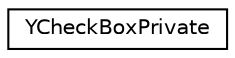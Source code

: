 digraph "Graphical Class Hierarchy"
{
 // LATEX_PDF_SIZE
  edge [fontname="Helvetica",fontsize="10",labelfontname="Helvetica",labelfontsize="10"];
  node [fontname="Helvetica",fontsize="10",shape=record];
  rankdir="LR";
  Node0 [label="YCheckBoxPrivate",height=0.2,width=0.4,color="black", fillcolor="white", style="filled",URL="$structYCheckBoxPrivate.html",tooltip=" "];
}
